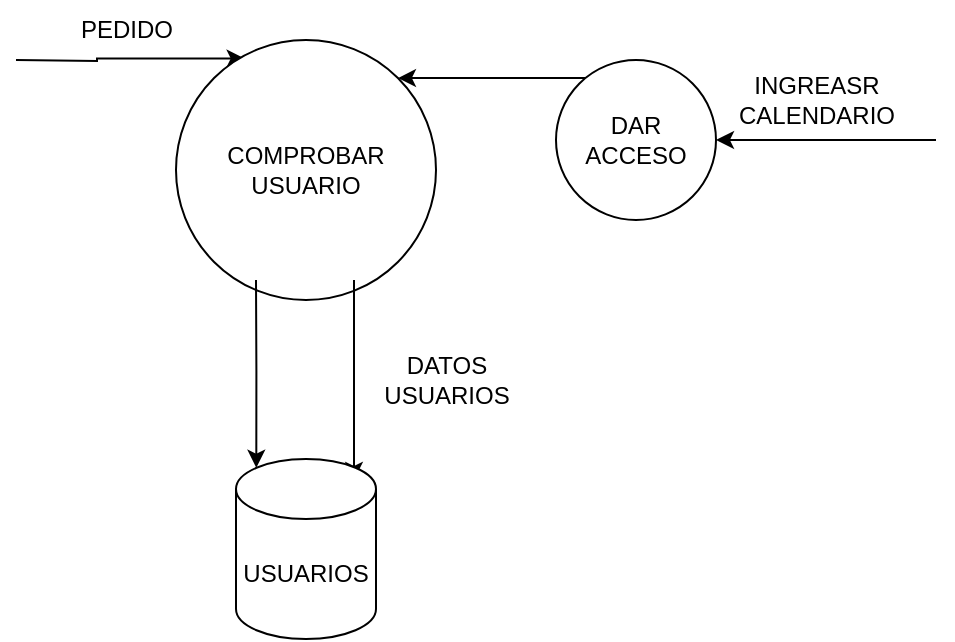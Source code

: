 <mxfile version="20.3.0" type="device"><diagram id="TXofJqHoQEKC8VmLXZy3" name="Página-1"><mxGraphModel dx="1062" dy="884" grid="1" gridSize="10" guides="1" tooltips="1" connect="1" arrows="1" fold="1" page="1" pageScale="1" pageWidth="827" pageHeight="1169" math="0" shadow="0"><root><mxCell id="0"/><mxCell id="1" parent="0"/><mxCell id="56qYTOV5XqmKmCiLTA8Q-3" style="edgeStyle=orthogonalEdgeStyle;rounded=0;orthogonalLoop=1;jettySize=auto;html=1;entryX=0.264;entryY=0.071;entryDx=0;entryDy=0;entryPerimeter=0;" edge="1" parent="1" target="56qYTOV5XqmKmCiLTA8Q-2"><mxGeometry relative="1" as="geometry"><mxPoint x="170" y="340" as="sourcePoint"/></mxGeometry></mxCell><mxCell id="56qYTOV5XqmKmCiLTA8Q-11" style="edgeStyle=orthogonalEdgeStyle;rounded=0;orthogonalLoop=1;jettySize=auto;html=1;exitX=1;exitY=0;exitDx=0;exitDy=0;startArrow=classic;startFill=1;endArrow=none;endFill=0;" edge="1" parent="1" source="56qYTOV5XqmKmCiLTA8Q-2"><mxGeometry relative="1" as="geometry"><mxPoint x="470" y="349" as="targetPoint"/></mxGeometry></mxCell><mxCell id="56qYTOV5XqmKmCiLTA8Q-2" value="COMPROBAR&lt;br&gt;USUARIO" style="ellipse;whiteSpace=wrap;html=1;aspect=fixed;" vertex="1" parent="1"><mxGeometry x="250" y="330" width="130" height="130" as="geometry"/></mxCell><mxCell id="56qYTOV5XqmKmCiLTA8Q-5" value="PEDIDO" style="text;html=1;align=center;verticalAlign=middle;resizable=0;points=[];autosize=1;strokeColor=none;fillColor=none;" vertex="1" parent="1"><mxGeometry x="190" y="310" width="70" height="30" as="geometry"/></mxCell><mxCell id="56qYTOV5XqmKmCiLTA8Q-8" style="edgeStyle=orthogonalEdgeStyle;rounded=0;orthogonalLoop=1;jettySize=auto;html=1;startArrow=classic;startFill=1;endArrow=none;endFill=0;" edge="1" parent="1"><mxGeometry relative="1" as="geometry"><mxPoint x="339" y="550" as="sourcePoint"/><mxPoint x="339" y="450" as="targetPoint"/></mxGeometry></mxCell><mxCell id="56qYTOV5XqmKmCiLTA8Q-9" style="edgeStyle=orthogonalEdgeStyle;rounded=0;orthogonalLoop=1;jettySize=auto;html=1;exitX=0.145;exitY=0;exitDx=0;exitDy=4.35;exitPerimeter=0;startArrow=classic;startFill=1;endArrow=none;endFill=0;" edge="1" parent="1" source="56qYTOV5XqmKmCiLTA8Q-7"><mxGeometry relative="1" as="geometry"><mxPoint x="290" y="450" as="targetPoint"/></mxGeometry></mxCell><mxCell id="56qYTOV5XqmKmCiLTA8Q-7" value="USUARIOS" style="shape=cylinder3;whiteSpace=wrap;html=1;boundedLbl=1;backgroundOutline=1;size=15;" vertex="1" parent="1"><mxGeometry x="280" y="539.5" width="70" height="90" as="geometry"/></mxCell><mxCell id="56qYTOV5XqmKmCiLTA8Q-10" value="DATOS&lt;br&gt;USUARIOS" style="text;html=1;align=center;verticalAlign=middle;resizable=0;points=[];autosize=1;strokeColor=none;fillColor=none;" vertex="1" parent="1"><mxGeometry x="340" y="480" width="90" height="40" as="geometry"/></mxCell><mxCell id="56qYTOV5XqmKmCiLTA8Q-14" style="edgeStyle=orthogonalEdgeStyle;rounded=0;orthogonalLoop=1;jettySize=auto;html=1;exitX=1;exitY=0.5;exitDx=0;exitDy=0;startArrow=classic;startFill=1;endArrow=none;endFill=0;" edge="1" parent="1" source="56qYTOV5XqmKmCiLTA8Q-13"><mxGeometry relative="1" as="geometry"><mxPoint x="630" y="380" as="targetPoint"/></mxGeometry></mxCell><mxCell id="56qYTOV5XqmKmCiLTA8Q-13" value="DAR ACCESO" style="ellipse;whiteSpace=wrap;html=1;aspect=fixed;" vertex="1" parent="1"><mxGeometry x="440" y="340" width="80" height="80" as="geometry"/></mxCell><mxCell id="56qYTOV5XqmKmCiLTA8Q-15" value="INGREASR&lt;br&gt;CALENDARIO" style="text;html=1;align=center;verticalAlign=middle;resizable=0;points=[];autosize=1;strokeColor=none;fillColor=none;" vertex="1" parent="1"><mxGeometry x="520" y="340" width="100" height="40" as="geometry"/></mxCell></root></mxGraphModel></diagram></mxfile>
